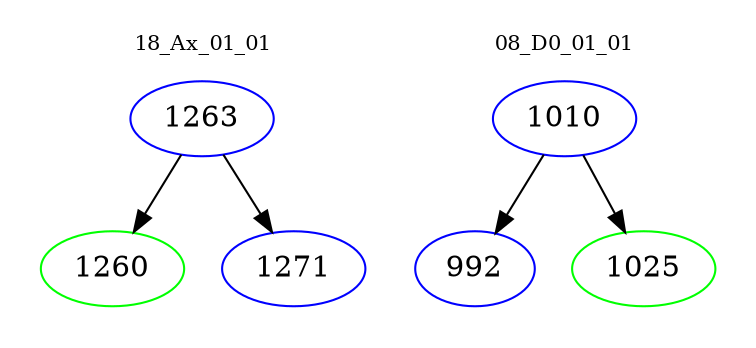 digraph{
subgraph cluster_0 {
color = white
label = "18_Ax_01_01";
fontsize=10;
T0_1263 [label="1263", color="blue"]
T0_1263 -> T0_1260 [color="black"]
T0_1260 [label="1260", color="green"]
T0_1263 -> T0_1271 [color="black"]
T0_1271 [label="1271", color="blue"]
}
subgraph cluster_1 {
color = white
label = "08_D0_01_01";
fontsize=10;
T1_1010 [label="1010", color="blue"]
T1_1010 -> T1_992 [color="black"]
T1_992 [label="992", color="blue"]
T1_1010 -> T1_1025 [color="black"]
T1_1025 [label="1025", color="green"]
}
}
